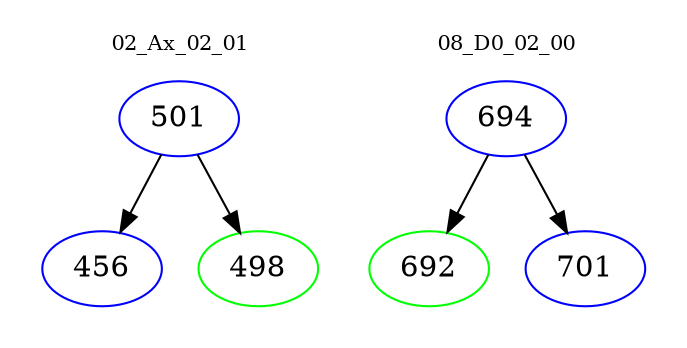 digraph{
subgraph cluster_0 {
color = white
label = "02_Ax_02_01";
fontsize=10;
T0_501 [label="501", color="blue"]
T0_501 -> T0_456 [color="black"]
T0_456 [label="456", color="blue"]
T0_501 -> T0_498 [color="black"]
T0_498 [label="498", color="green"]
}
subgraph cluster_1 {
color = white
label = "08_D0_02_00";
fontsize=10;
T1_694 [label="694", color="blue"]
T1_694 -> T1_692 [color="black"]
T1_692 [label="692", color="green"]
T1_694 -> T1_701 [color="black"]
T1_701 [label="701", color="blue"]
}
}
